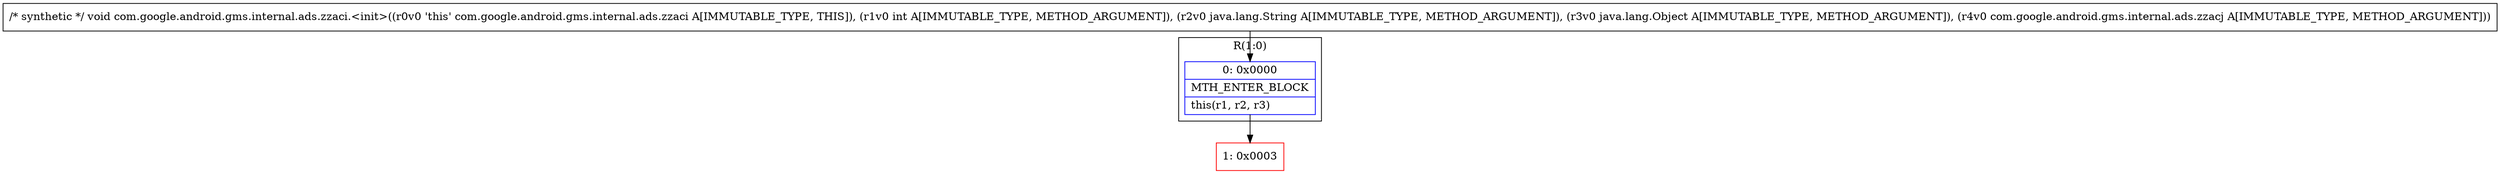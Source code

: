digraph "CFG forcom.google.android.gms.internal.ads.zzaci.\<init\>(ILjava\/lang\/String;Ljava\/lang\/Object;Lcom\/google\/android\/gms\/internal\/ads\/zzacj;)V" {
subgraph cluster_Region_1946099390 {
label = "R(1:0)";
node [shape=record,color=blue];
Node_0 [shape=record,label="{0\:\ 0x0000|MTH_ENTER_BLOCK\l|this(r1, r2, r3)\l}"];
}
Node_1 [shape=record,color=red,label="{1\:\ 0x0003}"];
MethodNode[shape=record,label="{\/* synthetic *\/ void com.google.android.gms.internal.ads.zzaci.\<init\>((r0v0 'this' com.google.android.gms.internal.ads.zzaci A[IMMUTABLE_TYPE, THIS]), (r1v0 int A[IMMUTABLE_TYPE, METHOD_ARGUMENT]), (r2v0 java.lang.String A[IMMUTABLE_TYPE, METHOD_ARGUMENT]), (r3v0 java.lang.Object A[IMMUTABLE_TYPE, METHOD_ARGUMENT]), (r4v0 com.google.android.gms.internal.ads.zzacj A[IMMUTABLE_TYPE, METHOD_ARGUMENT])) }"];
MethodNode -> Node_0;
Node_0 -> Node_1;
}


